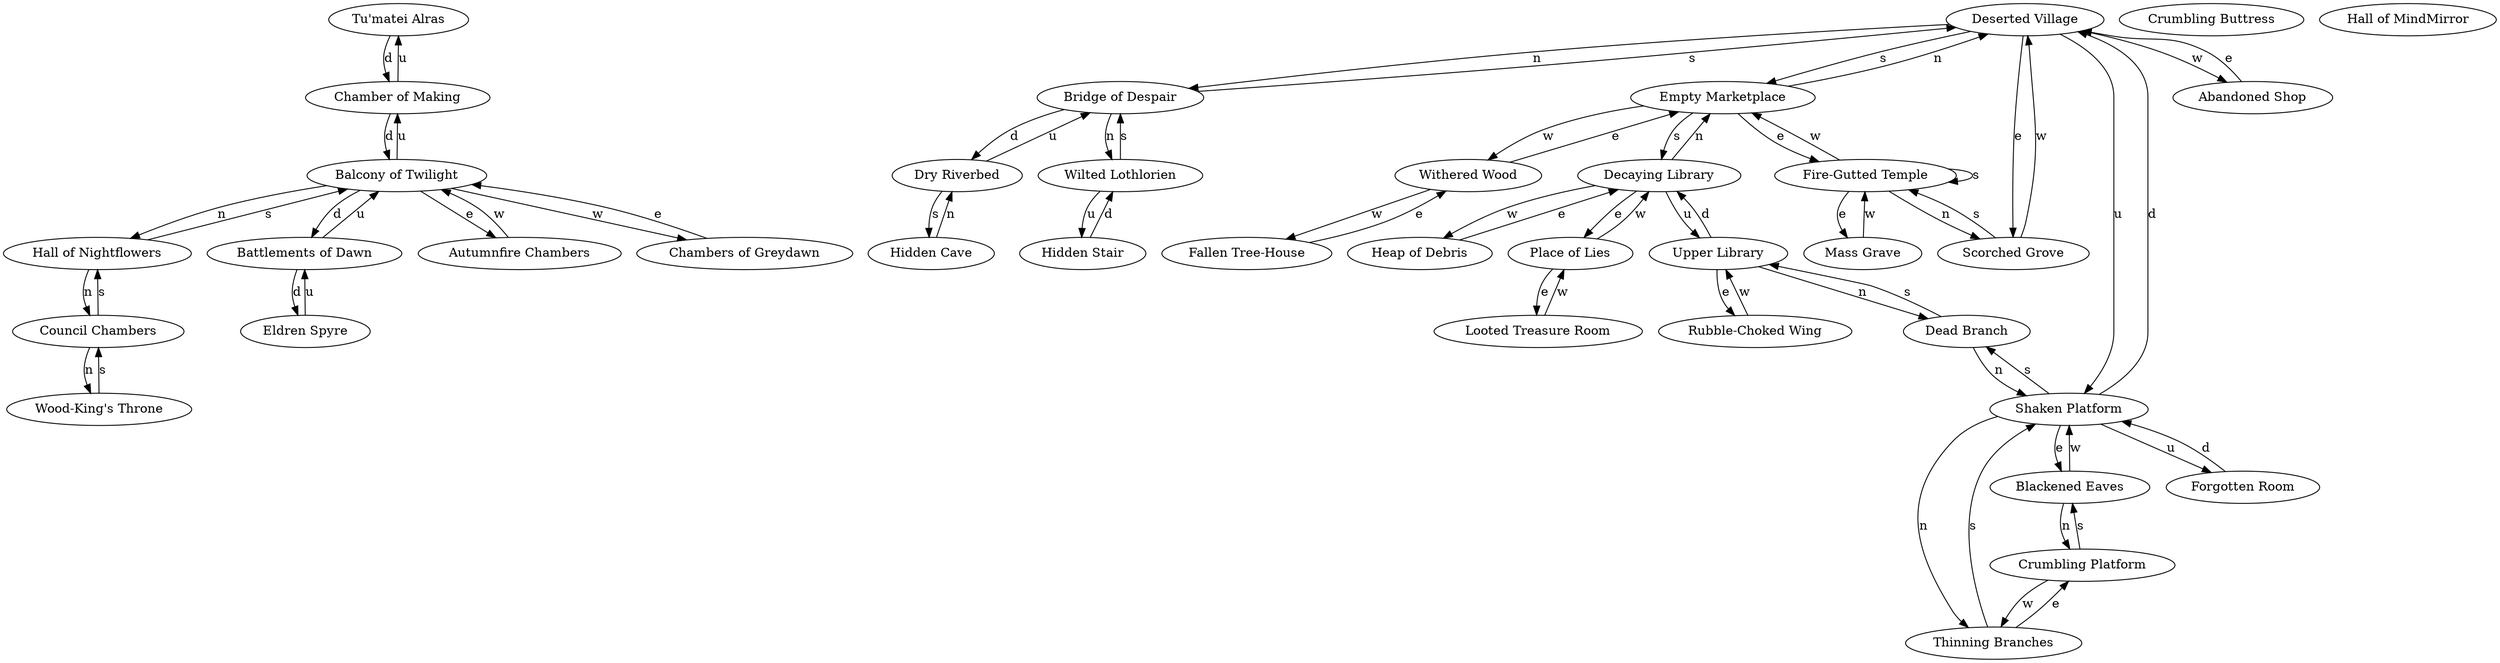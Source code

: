 digraph monster {
room_5 [label="Tu'matei Alras"];
room_5 -> room_571 [label="d"];
room_257 [label="Hall of Nightflowers"];
room_257 -> room_725 [label="n"];
room_257 -> room_570 [label="s"];
room_321 [label="Deserted Village"];
room_321 -> room_331 [label="n"];
room_321 -> room_322 [label="s"];
room_321 -> room_325 [label="e"];
room_321 -> room_323 [label="w"];
room_321 -> room_337 [label="u"];
room_322 [label="Empty Marketplace"];
room_322 -> room_321 [label="n"];
room_322 -> room_329 [label="s"];
room_322 -> room_324 [label="e"];
room_322 -> room_326 [label="w"];
room_323 [label="Abandoned Shop"];
room_323 -> room_321 [label="e"];
room_324 [label="Fire-Gutted Temple"];
room_324 -> room_325 [label="n"];
room_324 -> room_324 [label="s"];
room_324 -> room_328 [label="e"];
room_324 -> room_322 [label="w"];
room_325 [label="Scorched Grove"];
room_325 -> room_324 [label="s"];
room_325 -> room_321 [label="w"];
room_326 [label="Withered Wood"];
room_326 -> room_322 [label="e"];
room_326 -> room_327 [label="w"];
room_327 [label="Fallen Tree-House"];
room_327 -> room_326 [label="e"];
room_328 [label="Mass Grave"];
room_328 -> room_324 [label="w"];
room_329 [label="Decaying Library"];
room_329 -> room_322 [label="n"];
room_329 -> room_333 [label="e"];
room_329 -> room_335 [label="w"];
room_329 -> room_330 [label="u"];
room_330 [label="Upper Library"];
room_330 -> room_336 [label="n"];
room_330 -> room_339 [label="e"];
room_330 -> room_329 [label="d"];
room_331 [label="Bridge of Despair"];
room_331 -> room_344 [label="n"];
room_331 -> room_321 [label="s"];
room_331 -> room_332 [label="d"];
room_332 [label="Dry Riverbed"];
room_332 -> room_579 [label="s"];
room_332 -> room_331 [label="u"];
room_333 [label="Place of Lies"];
room_333 -> room_334 [label="e"];
room_333 -> room_329 [label="w"];
room_334 [label="Looted Treasure Room"];
room_334 -> room_333 [label="w"];
room_335 [label="Heap of Debris"];
room_335 -> room_329 [label="e"];
room_336 [label="Dead Branch"];
room_336 -> room_337 [label="n"];
room_336 -> room_330 [label="s"];
room_337 [label="Shaken Platform"];
room_337 -> room_340 [label="n"];
room_337 -> room_336 [label="s"];
room_337 -> room_341 [label="e"];
room_337 -> room_338 [label="u"];
room_337 -> room_321 [label="d"];
room_338 [label="Forgotten Room"];
room_338 -> room_337 [label="d"];
room_339 [label="Rubble-Choked Wing"];
room_339 -> room_330 [label="w"];
room_340 [label="Thinning Branches"];
room_340 -> room_337 [label="s"];
room_340 -> room_342 [label="e"];
room_341 [label="Blackened Eaves"];
room_341 -> room_342 [label="n"];
room_341 -> room_337 [label="w"];
room_342 [label="Crumbling Platform"];
room_342 -> room_341 [label="s"];
room_342 -> room_340 [label="w"];
room_343 [label="Hidden Stair"];
room_343 -> room_344 [label="d"];
room_344 [label="Wilted Lothlorien"];
room_344 -> room_331 [label="s"];
room_344 -> room_343 [label="u"];
room_382 [label="Crumbling Buttress"];
room_548 [label="Eldren Spyre"];
room_548 -> room_569 [label="u"];
room_569 [label="Battlements of Dawn"];
room_569 -> room_570 [label="u"];
room_569 -> room_548 [label="d"];
room_570 [label="Balcony of Twilight"];
room_570 -> room_257 [label="n"];
room_570 -> room_729 [label="e"];
room_570 -> room_730 [label="w"];
room_570 -> room_571 [label="u"];
room_570 -> room_569 [label="d"];
room_571 [label="Chamber of Making"];
room_571 -> room_5 [label="u"];
room_571 -> room_570 [label="d"];
room_579 [label="Hidden Cave"];
room_579 -> room_332 [label="n"];
room_725 [label="Council Chambers"];
room_725 -> room_726 [label="n"];
room_725 -> room_257 [label="s"];
room_726 [label="Wood-King's Throne"];
room_726 -> room_725 [label="s"];
room_727 [label="Hall of MindMirror"];
room_729 [label="Autumnfire Chambers"];
room_729 -> room_570 [label="w"];
room_730 [label="Chambers of Greydawn"];
room_730 -> room_570 [label="e"];
}

